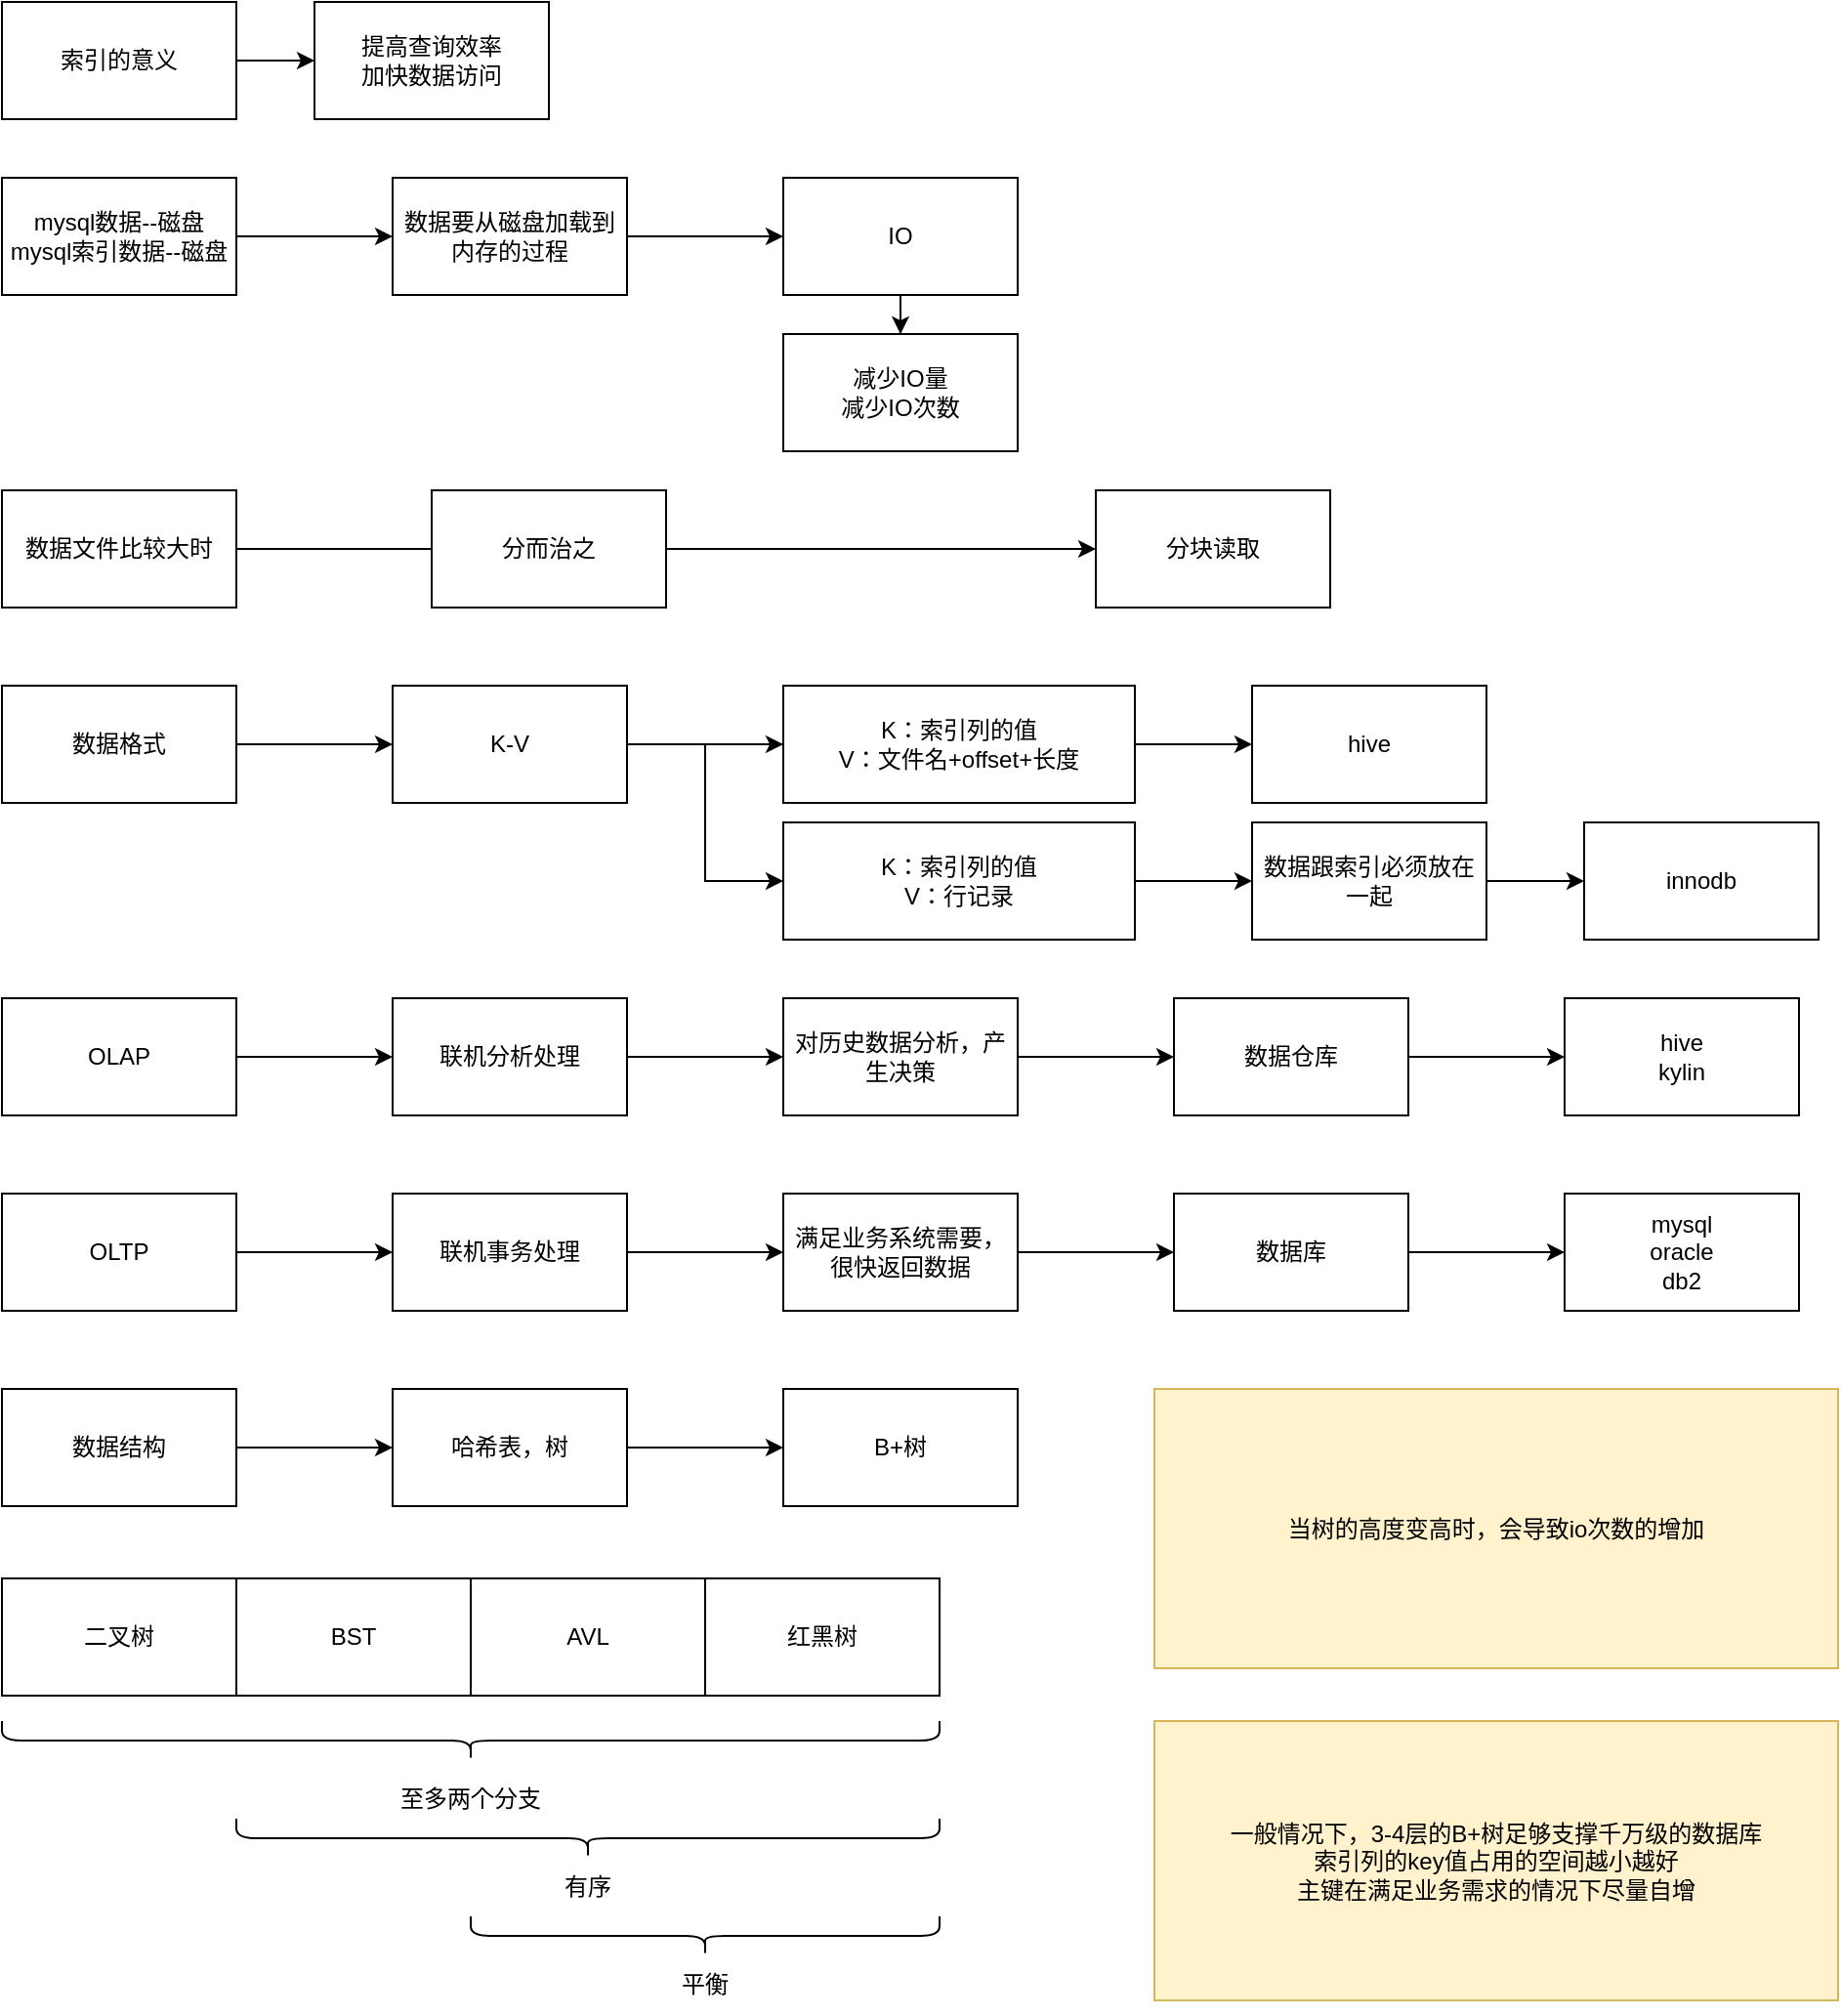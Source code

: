 <mxfile version="21.6.8" type="github">
  <diagram name="第 1 页" id="roPZ449s8YMuSNZIOXLy">
    <mxGraphModel dx="1379" dy="759" grid="1" gridSize="10" guides="1" tooltips="1" connect="1" arrows="1" fold="1" page="1" pageScale="1" pageWidth="1169" pageHeight="1654" math="0" shadow="0">
      <root>
        <mxCell id="0" />
        <mxCell id="1" parent="0" />
        <mxCell id="3g8yhhHNEZKHd-pQMrlk-3" value="" style="edgeStyle=orthogonalEdgeStyle;rounded=0;orthogonalLoop=1;jettySize=auto;html=1;" edge="1" parent="1" source="3g8yhhHNEZKHd-pQMrlk-1" target="3g8yhhHNEZKHd-pQMrlk-2">
          <mxGeometry relative="1" as="geometry" />
        </mxCell>
        <mxCell id="3g8yhhHNEZKHd-pQMrlk-1" value="索引的意义" style="rounded=0;whiteSpace=wrap;html=1;" vertex="1" parent="1">
          <mxGeometry x="10" y="20" width="120" height="60" as="geometry" />
        </mxCell>
        <mxCell id="3g8yhhHNEZKHd-pQMrlk-2" value="提高查询效率&lt;br&gt;加快数据访问" style="rounded=0;whiteSpace=wrap;html=1;" vertex="1" parent="1">
          <mxGeometry x="170" y="20" width="120" height="60" as="geometry" />
        </mxCell>
        <mxCell id="3g8yhhHNEZKHd-pQMrlk-6" value="" style="edgeStyle=orthogonalEdgeStyle;rounded=0;orthogonalLoop=1;jettySize=auto;html=1;" edge="1" parent="1" source="3g8yhhHNEZKHd-pQMrlk-4" target="3g8yhhHNEZKHd-pQMrlk-5">
          <mxGeometry relative="1" as="geometry" />
        </mxCell>
        <mxCell id="3g8yhhHNEZKHd-pQMrlk-4" value="mysql数据--磁盘&lt;br&gt;mysql索引数据--磁盘" style="rounded=0;whiteSpace=wrap;html=1;" vertex="1" parent="1">
          <mxGeometry x="10" y="110" width="120" height="60" as="geometry" />
        </mxCell>
        <mxCell id="3g8yhhHNEZKHd-pQMrlk-8" value="" style="edgeStyle=orthogonalEdgeStyle;rounded=0;orthogonalLoop=1;jettySize=auto;html=1;" edge="1" parent="1" source="3g8yhhHNEZKHd-pQMrlk-5" target="3g8yhhHNEZKHd-pQMrlk-7">
          <mxGeometry relative="1" as="geometry" />
        </mxCell>
        <mxCell id="3g8yhhHNEZKHd-pQMrlk-5" value="数据要从磁盘加载到内存的过程" style="whiteSpace=wrap;html=1;rounded=0;" vertex="1" parent="1">
          <mxGeometry x="210" y="110" width="120" height="60" as="geometry" />
        </mxCell>
        <mxCell id="3g8yhhHNEZKHd-pQMrlk-10" value="" style="edgeStyle=orthogonalEdgeStyle;rounded=0;orthogonalLoop=1;jettySize=auto;html=1;" edge="1" parent="1" source="3g8yhhHNEZKHd-pQMrlk-7" target="3g8yhhHNEZKHd-pQMrlk-9">
          <mxGeometry relative="1" as="geometry" />
        </mxCell>
        <mxCell id="3g8yhhHNEZKHd-pQMrlk-7" value="IO" style="whiteSpace=wrap;html=1;rounded=0;" vertex="1" parent="1">
          <mxGeometry x="410" y="110" width="120" height="60" as="geometry" />
        </mxCell>
        <mxCell id="3g8yhhHNEZKHd-pQMrlk-9" value="减少IO量&lt;br&gt;减少IO次数" style="whiteSpace=wrap;html=1;rounded=0;" vertex="1" parent="1">
          <mxGeometry x="410" y="190" width="120" height="60" as="geometry" />
        </mxCell>
        <mxCell id="3g8yhhHNEZKHd-pQMrlk-13" value="" style="edgeStyle=orthogonalEdgeStyle;rounded=0;orthogonalLoop=1;jettySize=auto;html=1;" edge="1" parent="1" source="3g8yhhHNEZKHd-pQMrlk-14" target="3g8yhhHNEZKHd-pQMrlk-12">
          <mxGeometry relative="1" as="geometry" />
        </mxCell>
        <mxCell id="3g8yhhHNEZKHd-pQMrlk-11" value="数据文件比较大时" style="rounded=0;whiteSpace=wrap;html=1;" vertex="1" parent="1">
          <mxGeometry x="10" y="270" width="120" height="60" as="geometry" />
        </mxCell>
        <mxCell id="3g8yhhHNEZKHd-pQMrlk-12" value="分块读取" style="whiteSpace=wrap;html=1;rounded=0;" vertex="1" parent="1">
          <mxGeometry x="570" y="270" width="120" height="60" as="geometry" />
        </mxCell>
        <mxCell id="3g8yhhHNEZKHd-pQMrlk-14" value="分而治之" style="whiteSpace=wrap;html=1;rounded=0;" vertex="1" parent="1">
          <mxGeometry x="230" y="270" width="120" height="60" as="geometry" />
        </mxCell>
        <mxCell id="3g8yhhHNEZKHd-pQMrlk-18" value="" style="endArrow=none;html=1;rounded=0;entryX=0;entryY=0.5;entryDx=0;entryDy=0;exitX=1;exitY=0.5;exitDx=0;exitDy=0;" edge="1" parent="1" source="3g8yhhHNEZKHd-pQMrlk-11" target="3g8yhhHNEZKHd-pQMrlk-14">
          <mxGeometry width="50" height="50" relative="1" as="geometry">
            <mxPoint x="180" y="350" as="sourcePoint" />
            <mxPoint x="200" y="300" as="targetPoint" />
          </mxGeometry>
        </mxCell>
        <mxCell id="3g8yhhHNEZKHd-pQMrlk-21" value="" style="edgeStyle=orthogonalEdgeStyle;rounded=0;orthogonalLoop=1;jettySize=auto;html=1;" edge="1" parent="1" source="3g8yhhHNEZKHd-pQMrlk-19" target="3g8yhhHNEZKHd-pQMrlk-20">
          <mxGeometry relative="1" as="geometry" />
        </mxCell>
        <mxCell id="3g8yhhHNEZKHd-pQMrlk-19" value="数据格式" style="rounded=0;whiteSpace=wrap;html=1;" vertex="1" parent="1">
          <mxGeometry x="10" y="370" width="120" height="60" as="geometry" />
        </mxCell>
        <mxCell id="3g8yhhHNEZKHd-pQMrlk-23" value="" style="edgeStyle=orthogonalEdgeStyle;rounded=0;orthogonalLoop=1;jettySize=auto;html=1;" edge="1" parent="1" source="3g8yhhHNEZKHd-pQMrlk-20" target="3g8yhhHNEZKHd-pQMrlk-22">
          <mxGeometry relative="1" as="geometry" />
        </mxCell>
        <mxCell id="3g8yhhHNEZKHd-pQMrlk-20" value="K-V" style="whiteSpace=wrap;html=1;rounded=0;" vertex="1" parent="1">
          <mxGeometry x="210" y="370" width="120" height="60" as="geometry" />
        </mxCell>
        <mxCell id="3g8yhhHNEZKHd-pQMrlk-25" value="" style="edgeStyle=orthogonalEdgeStyle;rounded=0;orthogonalLoop=1;jettySize=auto;html=1;" edge="1" parent="1" source="3g8yhhHNEZKHd-pQMrlk-22" target="3g8yhhHNEZKHd-pQMrlk-24">
          <mxGeometry relative="1" as="geometry">
            <Array as="points">
              <mxPoint x="370" y="400" />
              <mxPoint x="370" y="470" />
              <mxPoint x="500" y="470" />
            </Array>
          </mxGeometry>
        </mxCell>
        <mxCell id="3g8yhhHNEZKHd-pQMrlk-43" value="" style="edgeStyle=orthogonalEdgeStyle;rounded=0;orthogonalLoop=1;jettySize=auto;html=1;" edge="1" parent="1" source="3g8yhhHNEZKHd-pQMrlk-22" target="3g8yhhHNEZKHd-pQMrlk-42">
          <mxGeometry relative="1" as="geometry" />
        </mxCell>
        <mxCell id="3g8yhhHNEZKHd-pQMrlk-22" value="K：索引列的值&lt;br&gt;V：文件名+offset+长度" style="whiteSpace=wrap;html=1;rounded=0;" vertex="1" parent="1">
          <mxGeometry x="410" y="370" width="180" height="60" as="geometry" />
        </mxCell>
        <mxCell id="3g8yhhHNEZKHd-pQMrlk-27" value="" style="edgeStyle=orthogonalEdgeStyle;rounded=0;orthogonalLoop=1;jettySize=auto;html=1;" edge="1" parent="1" source="3g8yhhHNEZKHd-pQMrlk-24" target="3g8yhhHNEZKHd-pQMrlk-26">
          <mxGeometry relative="1" as="geometry" />
        </mxCell>
        <mxCell id="3g8yhhHNEZKHd-pQMrlk-24" value="K：索引列的值&lt;br&gt;V：行记录" style="whiteSpace=wrap;html=1;rounded=0;" vertex="1" parent="1">
          <mxGeometry x="410" y="440" width="180" height="60" as="geometry" />
        </mxCell>
        <mxCell id="3g8yhhHNEZKHd-pQMrlk-29" value="" style="edgeStyle=orthogonalEdgeStyle;rounded=0;orthogonalLoop=1;jettySize=auto;html=1;" edge="1" parent="1" source="3g8yhhHNEZKHd-pQMrlk-26" target="3g8yhhHNEZKHd-pQMrlk-28">
          <mxGeometry relative="1" as="geometry" />
        </mxCell>
        <mxCell id="3g8yhhHNEZKHd-pQMrlk-26" value="数据跟索引必须放在一起" style="whiteSpace=wrap;html=1;rounded=0;" vertex="1" parent="1">
          <mxGeometry x="650" y="440" width="120" height="60" as="geometry" />
        </mxCell>
        <mxCell id="3g8yhhHNEZKHd-pQMrlk-28" value="innodb" style="whiteSpace=wrap;html=1;rounded=0;" vertex="1" parent="1">
          <mxGeometry x="820" y="440" width="120" height="60" as="geometry" />
        </mxCell>
        <mxCell id="3g8yhhHNEZKHd-pQMrlk-32" value="" style="edgeStyle=orthogonalEdgeStyle;rounded=0;orthogonalLoop=1;jettySize=auto;html=1;" edge="1" parent="1" source="3g8yhhHNEZKHd-pQMrlk-30" target="3g8yhhHNEZKHd-pQMrlk-31">
          <mxGeometry relative="1" as="geometry" />
        </mxCell>
        <mxCell id="3g8yhhHNEZKHd-pQMrlk-30" value="OLAP" style="rounded=0;whiteSpace=wrap;html=1;" vertex="1" parent="1">
          <mxGeometry x="10" y="530" width="120" height="60" as="geometry" />
        </mxCell>
        <mxCell id="3g8yhhHNEZKHd-pQMrlk-34" value="" style="edgeStyle=orthogonalEdgeStyle;rounded=0;orthogonalLoop=1;jettySize=auto;html=1;" edge="1" parent="1" source="3g8yhhHNEZKHd-pQMrlk-31" target="3g8yhhHNEZKHd-pQMrlk-33">
          <mxGeometry relative="1" as="geometry" />
        </mxCell>
        <mxCell id="3g8yhhHNEZKHd-pQMrlk-31" value="联机分析处理" style="whiteSpace=wrap;html=1;rounded=0;" vertex="1" parent="1">
          <mxGeometry x="210" y="530" width="120" height="60" as="geometry" />
        </mxCell>
        <mxCell id="3g8yhhHNEZKHd-pQMrlk-36" value="" style="edgeStyle=orthogonalEdgeStyle;rounded=0;orthogonalLoop=1;jettySize=auto;html=1;" edge="1" parent="1" source="3g8yhhHNEZKHd-pQMrlk-33" target="3g8yhhHNEZKHd-pQMrlk-35">
          <mxGeometry relative="1" as="geometry" />
        </mxCell>
        <mxCell id="3g8yhhHNEZKHd-pQMrlk-33" value="对历史数据分析，产生决策" style="whiteSpace=wrap;html=1;rounded=0;" vertex="1" parent="1">
          <mxGeometry x="410" y="530" width="120" height="60" as="geometry" />
        </mxCell>
        <mxCell id="3g8yhhHNEZKHd-pQMrlk-38" value="" style="edgeStyle=orthogonalEdgeStyle;rounded=0;orthogonalLoop=1;jettySize=auto;html=1;" edge="1" parent="1" source="3g8yhhHNEZKHd-pQMrlk-35" target="3g8yhhHNEZKHd-pQMrlk-37">
          <mxGeometry relative="1" as="geometry" />
        </mxCell>
        <mxCell id="3g8yhhHNEZKHd-pQMrlk-35" value="数据仓库" style="whiteSpace=wrap;html=1;rounded=0;" vertex="1" parent="1">
          <mxGeometry x="610" y="530" width="120" height="60" as="geometry" />
        </mxCell>
        <mxCell id="3g8yhhHNEZKHd-pQMrlk-37" value="hive&lt;br&gt;kylin" style="whiteSpace=wrap;html=1;rounded=0;" vertex="1" parent="1">
          <mxGeometry x="810" y="530" width="120" height="60" as="geometry" />
        </mxCell>
        <mxCell id="3g8yhhHNEZKHd-pQMrlk-41" value="" style="edgeStyle=orthogonalEdgeStyle;rounded=0;orthogonalLoop=1;jettySize=auto;html=1;" edge="1" parent="1" source="3g8yhhHNEZKHd-pQMrlk-39" target="3g8yhhHNEZKHd-pQMrlk-40">
          <mxGeometry relative="1" as="geometry" />
        </mxCell>
        <mxCell id="3g8yhhHNEZKHd-pQMrlk-39" value="OLTP" style="rounded=0;whiteSpace=wrap;html=1;" vertex="1" parent="1">
          <mxGeometry x="10" y="630" width="120" height="60" as="geometry" />
        </mxCell>
        <mxCell id="3g8yhhHNEZKHd-pQMrlk-45" value="" style="edgeStyle=orthogonalEdgeStyle;rounded=0;orthogonalLoop=1;jettySize=auto;html=1;" edge="1" parent="1" source="3g8yhhHNEZKHd-pQMrlk-40" target="3g8yhhHNEZKHd-pQMrlk-44">
          <mxGeometry relative="1" as="geometry" />
        </mxCell>
        <mxCell id="3g8yhhHNEZKHd-pQMrlk-40" value="联机事务处理" style="whiteSpace=wrap;html=1;rounded=0;" vertex="1" parent="1">
          <mxGeometry x="210" y="630" width="120" height="60" as="geometry" />
        </mxCell>
        <mxCell id="3g8yhhHNEZKHd-pQMrlk-42" value="hive" style="whiteSpace=wrap;html=1;rounded=0;" vertex="1" parent="1">
          <mxGeometry x="650" y="370" width="120" height="60" as="geometry" />
        </mxCell>
        <mxCell id="3g8yhhHNEZKHd-pQMrlk-47" value="" style="edgeStyle=orthogonalEdgeStyle;rounded=0;orthogonalLoop=1;jettySize=auto;html=1;" edge="1" parent="1" source="3g8yhhHNEZKHd-pQMrlk-44" target="3g8yhhHNEZKHd-pQMrlk-46">
          <mxGeometry relative="1" as="geometry" />
        </mxCell>
        <mxCell id="3g8yhhHNEZKHd-pQMrlk-44" value="满足业务系统需要，很快返回数据" style="whiteSpace=wrap;html=1;rounded=0;" vertex="1" parent="1">
          <mxGeometry x="410" y="630" width="120" height="60" as="geometry" />
        </mxCell>
        <mxCell id="3g8yhhHNEZKHd-pQMrlk-49" value="" style="edgeStyle=orthogonalEdgeStyle;rounded=0;orthogonalLoop=1;jettySize=auto;html=1;" edge="1" parent="1" source="3g8yhhHNEZKHd-pQMrlk-46" target="3g8yhhHNEZKHd-pQMrlk-48">
          <mxGeometry relative="1" as="geometry" />
        </mxCell>
        <mxCell id="3g8yhhHNEZKHd-pQMrlk-46" value="数据库" style="whiteSpace=wrap;html=1;rounded=0;" vertex="1" parent="1">
          <mxGeometry x="610" y="630" width="120" height="60" as="geometry" />
        </mxCell>
        <mxCell id="3g8yhhHNEZKHd-pQMrlk-48" value="mysql&lt;br&gt;oracle&lt;br&gt;db2" style="whiteSpace=wrap;html=1;rounded=0;" vertex="1" parent="1">
          <mxGeometry x="810" y="630" width="120" height="60" as="geometry" />
        </mxCell>
        <mxCell id="3g8yhhHNEZKHd-pQMrlk-52" value="" style="edgeStyle=orthogonalEdgeStyle;rounded=0;orthogonalLoop=1;jettySize=auto;html=1;" edge="1" parent="1" source="3g8yhhHNEZKHd-pQMrlk-50" target="3g8yhhHNEZKHd-pQMrlk-51">
          <mxGeometry relative="1" as="geometry" />
        </mxCell>
        <mxCell id="3g8yhhHNEZKHd-pQMrlk-50" value="数据结构" style="rounded=0;whiteSpace=wrap;html=1;" vertex="1" parent="1">
          <mxGeometry x="10" y="730" width="120" height="60" as="geometry" />
        </mxCell>
        <mxCell id="3g8yhhHNEZKHd-pQMrlk-54" value="" style="edgeStyle=orthogonalEdgeStyle;rounded=0;orthogonalLoop=1;jettySize=auto;html=1;" edge="1" parent="1" source="3g8yhhHNEZKHd-pQMrlk-51" target="3g8yhhHNEZKHd-pQMrlk-53">
          <mxGeometry relative="1" as="geometry" />
        </mxCell>
        <mxCell id="3g8yhhHNEZKHd-pQMrlk-51" value="哈希表，树" style="whiteSpace=wrap;html=1;rounded=0;" vertex="1" parent="1">
          <mxGeometry x="210" y="730" width="120" height="60" as="geometry" />
        </mxCell>
        <mxCell id="3g8yhhHNEZKHd-pQMrlk-53" value="B+树" style="whiteSpace=wrap;html=1;rounded=0;" vertex="1" parent="1">
          <mxGeometry x="410" y="730" width="120" height="60" as="geometry" />
        </mxCell>
        <mxCell id="3g8yhhHNEZKHd-pQMrlk-55" value="二叉树" style="rounded=0;whiteSpace=wrap;html=1;" vertex="1" parent="1">
          <mxGeometry x="10" y="827" width="120" height="60" as="geometry" />
        </mxCell>
        <mxCell id="3g8yhhHNEZKHd-pQMrlk-57" value="BST" style="rounded=0;whiteSpace=wrap;html=1;" vertex="1" parent="1">
          <mxGeometry x="130" y="827" width="120" height="60" as="geometry" />
        </mxCell>
        <mxCell id="3g8yhhHNEZKHd-pQMrlk-58" value="AVL" style="rounded=0;whiteSpace=wrap;html=1;" vertex="1" parent="1">
          <mxGeometry x="250" y="827" width="120" height="60" as="geometry" />
        </mxCell>
        <mxCell id="3g8yhhHNEZKHd-pQMrlk-59" value="红黑树" style="rounded=0;whiteSpace=wrap;html=1;" vertex="1" parent="1">
          <mxGeometry x="370" y="827" width="120" height="60" as="geometry" />
        </mxCell>
        <mxCell id="3g8yhhHNEZKHd-pQMrlk-60" value="" style="shape=curlyBracket;whiteSpace=wrap;html=1;rounded=1;labelPosition=left;verticalLabelPosition=middle;align=right;verticalAlign=middle;rotation=-90;" vertex="1" parent="1">
          <mxGeometry x="240" y="670" width="20" height="480" as="geometry" />
        </mxCell>
        <mxCell id="3g8yhhHNEZKHd-pQMrlk-62" value="至多两个分支" style="text;html=1;strokeColor=none;fillColor=none;align=center;verticalAlign=middle;whiteSpace=wrap;rounded=0;" vertex="1" parent="1">
          <mxGeometry x="195" y="920" width="110" height="40" as="geometry" />
        </mxCell>
        <mxCell id="3g8yhhHNEZKHd-pQMrlk-63" value="" style="shape=curlyBracket;whiteSpace=wrap;html=1;rounded=1;labelPosition=left;verticalLabelPosition=middle;align=right;verticalAlign=middle;rotation=-90;" vertex="1" parent="1">
          <mxGeometry x="300" y="780" width="20" height="360" as="geometry" />
        </mxCell>
        <mxCell id="3g8yhhHNEZKHd-pQMrlk-64" value="有序" style="text;html=1;strokeColor=none;fillColor=none;align=center;verticalAlign=middle;whiteSpace=wrap;rounded=0;" vertex="1" parent="1">
          <mxGeometry x="280" y="970" width="60" height="30" as="geometry" />
        </mxCell>
        <mxCell id="3g8yhhHNEZKHd-pQMrlk-65" value="" style="shape=curlyBracket;whiteSpace=wrap;html=1;rounded=1;labelPosition=left;verticalLabelPosition=middle;align=right;verticalAlign=middle;rotation=-90;" vertex="1" parent="1">
          <mxGeometry x="360" y="890" width="20" height="240" as="geometry" />
        </mxCell>
        <mxCell id="3g8yhhHNEZKHd-pQMrlk-66" value="平衡" style="text;html=1;strokeColor=none;fillColor=none;align=center;verticalAlign=middle;whiteSpace=wrap;rounded=0;" vertex="1" parent="1">
          <mxGeometry x="340" y="1020" width="60" height="30" as="geometry" />
        </mxCell>
        <mxCell id="3g8yhhHNEZKHd-pQMrlk-67" value="当树的高度变高时，会导致io次数的增加" style="rounded=0;whiteSpace=wrap;html=1;fillColor=#fff2cc;strokeColor=#d6b656;" vertex="1" parent="1">
          <mxGeometry x="600" y="730" width="350" height="143" as="geometry" />
        </mxCell>
        <mxCell id="3g8yhhHNEZKHd-pQMrlk-68" value="一般情况下，3-4层的B+树足够支撑千万级的数据库&lt;br&gt;索引列的key值占用的空间越小越好&lt;br&gt;主键在满足业务需求的情况下尽量自增" style="rounded=0;whiteSpace=wrap;html=1;fillColor=#fff2cc;strokeColor=#d6b656;" vertex="1" parent="1">
          <mxGeometry x="600" y="900" width="350" height="143" as="geometry" />
        </mxCell>
      </root>
    </mxGraphModel>
  </diagram>
</mxfile>
